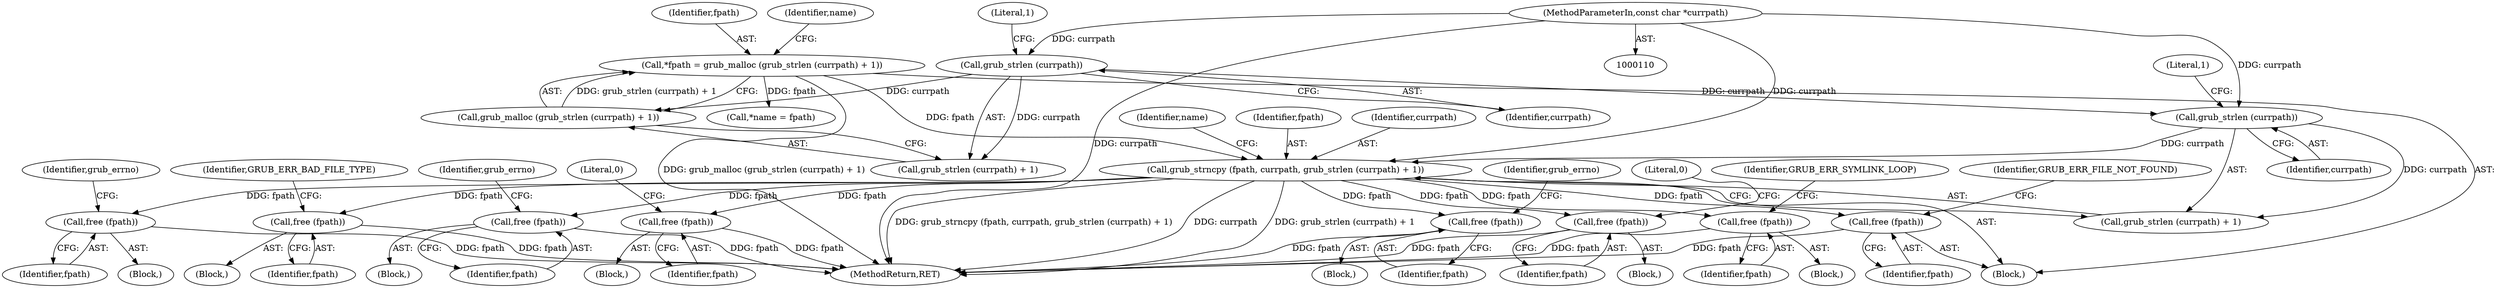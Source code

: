 digraph "0_radare2_65000a7fd9eea62359e6d6714f17b94a99a82edd_2@API" {
"1000146" [label="(Call,grub_strncpy (fpath, currpath, grub_strlen (currpath) + 1))"];
"1000117" [label="(Call,*fpath = grub_malloc (grub_strlen (currpath) + 1))"];
"1000119" [label="(Call,grub_malloc (grub_strlen (currpath) + 1))"];
"1000121" [label="(Call,grub_strlen (currpath))"];
"1000111" [label="(MethodParameterIn,const char *currpath)"];
"1000150" [label="(Call,grub_strlen (currpath))"];
"1000169" [label="(Call,free (fpath))"];
"1000203" [label="(Call,free (fpath))"];
"1000246" [label="(Call,free (fpath))"];
"1000271" [label="(Call,free (fpath))"];
"1000291" [label="(Call,free (fpath))"];
"1000329" [label="(Call,free (fpath))"];
"1000354" [label="(Call,free (fpath))"];
"1000361" [label="(Call,free (fpath))"];
"1000151" [label="(Identifier,currpath)"];
"1000122" [label="(Identifier,currpath)"];
"1000150" [label="(Call,grub_strlen (currpath))"];
"1000117" [label="(Call,*fpath = grub_malloc (grub_strlen (currpath) + 1))"];
"1000249" [label="(Identifier,grub_errno)"];
"1000365" [label="(Identifier,GRUB_ERR_FILE_NOT_FOUND)"];
"1000118" [label="(Identifier,fpath)"];
"1000275" [label="(Identifier,GRUB_ERR_SYMLINK_LOOP)"];
"1000169" [label="(Call,free (fpath))"];
"1000119" [label="(Call,grub_malloc (grub_strlen (currpath) + 1))"];
"1000362" [label="(Identifier,fpath)"];
"1000367" [label="(MethodReturn,RET)"];
"1000121" [label="(Call,grub_strlen (currpath))"];
"1000247" [label="(Identifier,fpath)"];
"1000246" [label="(Call,free (fpath))"];
"1000120" [label="(Call,grub_strlen (currpath) + 1)"];
"1000325" [label="(Block,)"];
"1000271" [label="(Call,free (fpath))"];
"1000111" [label="(MethodParameterIn,const char *currpath)"];
"1000204" [label="(Identifier,fpath)"];
"1000203" [label="(Call,free (fpath))"];
"1000355" [label="(Identifier,fpath)"];
"1000245" [label="(Block,)"];
"1000292" [label="(Identifier,fpath)"];
"1000287" [label="(Block,)"];
"1000156" [label="(Identifier,name)"];
"1000125" [label="(Call,*name = fpath)"];
"1000344" [label="(Block,)"];
"1000207" [label="(Identifier,GRUB_ERR_BAD_FILE_TYPE)"];
"1000147" [label="(Identifier,fpath)"];
"1000361" [label="(Call,free (fpath))"];
"1000152" [label="(Literal,1)"];
"1000272" [label="(Identifier,fpath)"];
"1000126" [label="(Identifier,name)"];
"1000170" [label="(Identifier,fpath)"];
"1000332" [label="(Identifier,grub_errno)"];
"1000264" [label="(Block,)"];
"1000123" [label="(Literal,1)"];
"1000149" [label="(Call,grub_strlen (currpath) + 1)"];
"1000199" [label="(Block,)"];
"1000291" [label="(Call,free (fpath))"];
"1000115" [label="(Block,)"];
"1000330" [label="(Identifier,fpath)"];
"1000357" [label="(Literal,0)"];
"1000294" [label="(Identifier,grub_errno)"];
"1000146" [label="(Call,grub_strncpy (fpath, currpath, grub_strlen (currpath) + 1))"];
"1000329" [label="(Call,free (fpath))"];
"1000148" [label="(Identifier,currpath)"];
"1000354" [label="(Call,free (fpath))"];
"1000164" [label="(Block,)"];
"1000172" [label="(Literal,0)"];
"1000146" -> "1000115"  [label="AST: "];
"1000146" -> "1000149"  [label="CFG: "];
"1000147" -> "1000146"  [label="AST: "];
"1000148" -> "1000146"  [label="AST: "];
"1000149" -> "1000146"  [label="AST: "];
"1000156" -> "1000146"  [label="CFG: "];
"1000146" -> "1000367"  [label="DDG: grub_strlen (currpath) + 1"];
"1000146" -> "1000367"  [label="DDG: currpath"];
"1000146" -> "1000367"  [label="DDG: grub_strncpy (fpath, currpath, grub_strlen (currpath) + 1)"];
"1000117" -> "1000146"  [label="DDG: fpath"];
"1000150" -> "1000146"  [label="DDG: currpath"];
"1000111" -> "1000146"  [label="DDG: currpath"];
"1000146" -> "1000169"  [label="DDG: fpath"];
"1000146" -> "1000203"  [label="DDG: fpath"];
"1000146" -> "1000246"  [label="DDG: fpath"];
"1000146" -> "1000271"  [label="DDG: fpath"];
"1000146" -> "1000291"  [label="DDG: fpath"];
"1000146" -> "1000329"  [label="DDG: fpath"];
"1000146" -> "1000354"  [label="DDG: fpath"];
"1000146" -> "1000361"  [label="DDG: fpath"];
"1000117" -> "1000115"  [label="AST: "];
"1000117" -> "1000119"  [label="CFG: "];
"1000118" -> "1000117"  [label="AST: "];
"1000119" -> "1000117"  [label="AST: "];
"1000126" -> "1000117"  [label="CFG: "];
"1000117" -> "1000367"  [label="DDG: grub_malloc (grub_strlen (currpath) + 1)"];
"1000119" -> "1000117"  [label="DDG: grub_strlen (currpath) + 1"];
"1000117" -> "1000125"  [label="DDG: fpath"];
"1000119" -> "1000120"  [label="CFG: "];
"1000120" -> "1000119"  [label="AST: "];
"1000121" -> "1000119"  [label="DDG: currpath"];
"1000121" -> "1000120"  [label="AST: "];
"1000121" -> "1000122"  [label="CFG: "];
"1000122" -> "1000121"  [label="AST: "];
"1000123" -> "1000121"  [label="CFG: "];
"1000121" -> "1000120"  [label="DDG: currpath"];
"1000111" -> "1000121"  [label="DDG: currpath"];
"1000121" -> "1000150"  [label="DDG: currpath"];
"1000111" -> "1000110"  [label="AST: "];
"1000111" -> "1000367"  [label="DDG: currpath"];
"1000111" -> "1000150"  [label="DDG: currpath"];
"1000150" -> "1000149"  [label="AST: "];
"1000150" -> "1000151"  [label="CFG: "];
"1000151" -> "1000150"  [label="AST: "];
"1000152" -> "1000150"  [label="CFG: "];
"1000150" -> "1000149"  [label="DDG: currpath"];
"1000169" -> "1000164"  [label="AST: "];
"1000169" -> "1000170"  [label="CFG: "];
"1000170" -> "1000169"  [label="AST: "];
"1000172" -> "1000169"  [label="CFG: "];
"1000169" -> "1000367"  [label="DDG: fpath"];
"1000203" -> "1000199"  [label="AST: "];
"1000203" -> "1000204"  [label="CFG: "];
"1000204" -> "1000203"  [label="AST: "];
"1000207" -> "1000203"  [label="CFG: "];
"1000203" -> "1000367"  [label="DDG: fpath"];
"1000246" -> "1000245"  [label="AST: "];
"1000246" -> "1000247"  [label="CFG: "];
"1000247" -> "1000246"  [label="AST: "];
"1000249" -> "1000246"  [label="CFG: "];
"1000246" -> "1000367"  [label="DDG: fpath"];
"1000271" -> "1000264"  [label="AST: "];
"1000271" -> "1000272"  [label="CFG: "];
"1000272" -> "1000271"  [label="AST: "];
"1000275" -> "1000271"  [label="CFG: "];
"1000271" -> "1000367"  [label="DDG: fpath"];
"1000291" -> "1000287"  [label="AST: "];
"1000291" -> "1000292"  [label="CFG: "];
"1000292" -> "1000291"  [label="AST: "];
"1000294" -> "1000291"  [label="CFG: "];
"1000291" -> "1000367"  [label="DDG: fpath"];
"1000329" -> "1000325"  [label="AST: "];
"1000329" -> "1000330"  [label="CFG: "];
"1000330" -> "1000329"  [label="AST: "];
"1000332" -> "1000329"  [label="CFG: "];
"1000329" -> "1000367"  [label="DDG: fpath"];
"1000354" -> "1000344"  [label="AST: "];
"1000354" -> "1000355"  [label="CFG: "];
"1000355" -> "1000354"  [label="AST: "];
"1000357" -> "1000354"  [label="CFG: "];
"1000354" -> "1000367"  [label="DDG: fpath"];
"1000361" -> "1000115"  [label="AST: "];
"1000361" -> "1000362"  [label="CFG: "];
"1000362" -> "1000361"  [label="AST: "];
"1000365" -> "1000361"  [label="CFG: "];
"1000361" -> "1000367"  [label="DDG: fpath"];
}
